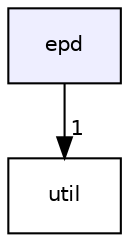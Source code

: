 digraph "epd" {
  compound=true
  node [ fontsize="10", fontname="Helvetica"];
  edge [ labelfontsize="10", labelfontname="Helvetica"];
  dir_9701030b558c5d9f416cc0052efe5e79 [shape=box, label="epd", style="filled", fillcolor="#eeeeff", pencolor="black", URL="dir_9701030b558c5d9f416cc0052efe5e79.html"];
  dir_23ec12649285f9fabf3a6b7380226c28 [shape=box label="util" URL="dir_23ec12649285f9fabf3a6b7380226c28.html"];
  dir_9701030b558c5d9f416cc0052efe5e79->dir_23ec12649285f9fabf3a6b7380226c28 [headlabel="1", labeldistance=1.5 headhref="dir_000002_000006.html"];
}
